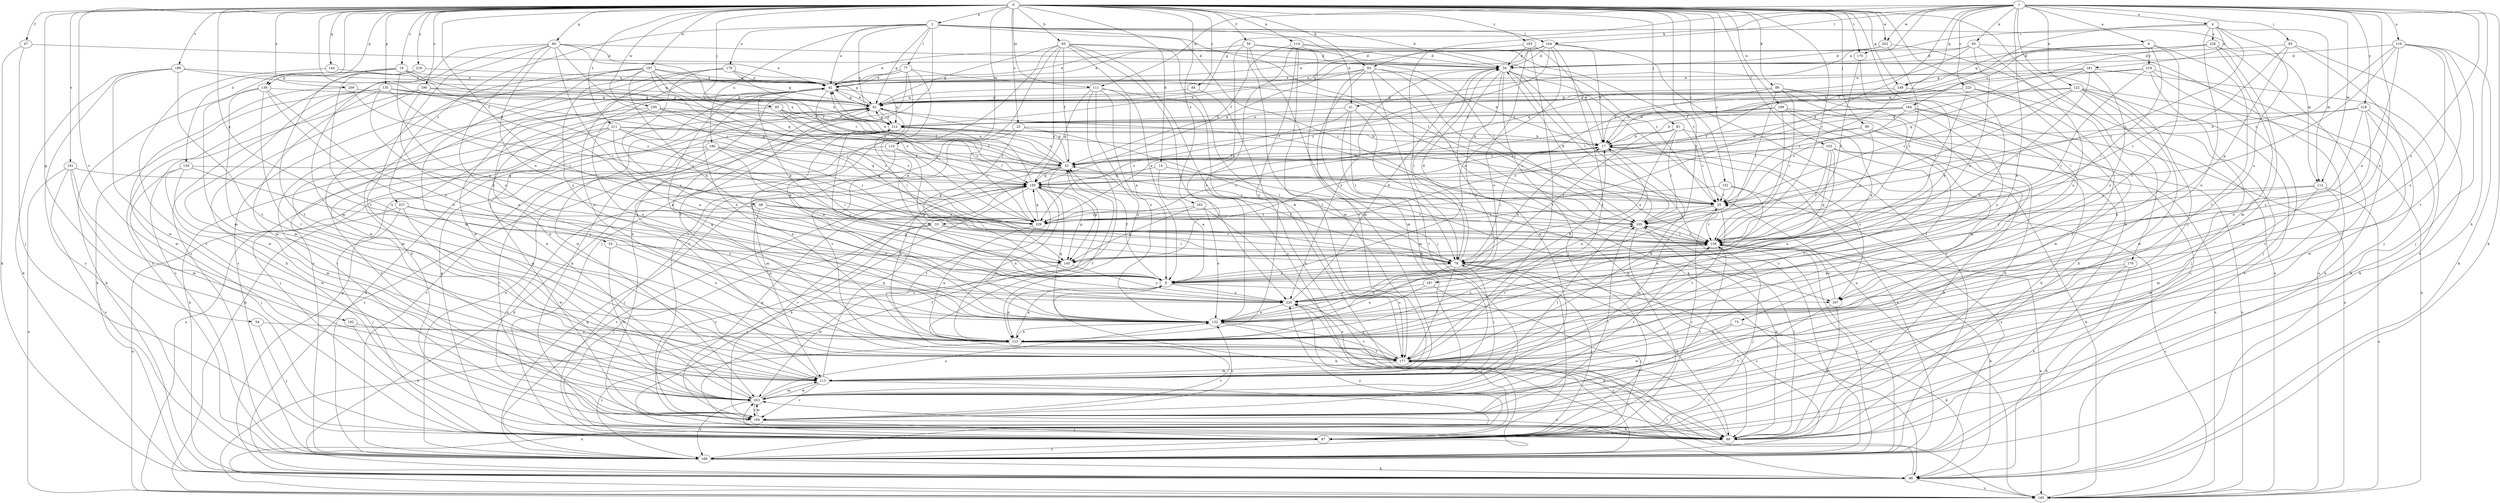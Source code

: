 strict digraph  {
0;
1;
2;
4;
6;
8;
14;
17;
19;
22;
25;
33;
34;
41;
42;
47;
48;
50;
52;
54;
55;
60;
61;
65;
69;
73;
77;
78;
80;
81;
83;
84;
85;
87;
89;
93;
95;
96;
103;
104;
105;
110;
111;
112;
113;
114;
116;
122;
123;
130;
132;
135;
139;
140;
144;
149;
150;
152;
159;
162;
167;
168;
170;
175;
177;
179;
180;
181;
184;
185;
187;
189;
190;
191;
192;
193;
194;
195;
197;
199;
202;
203;
209;
211;
212;
216;
218;
219;
220;
225;
227;
228;
229;
0 -> 2  [label=a];
0 -> 14  [label=b];
0 -> 19  [label=c];
0 -> 22  [label=c];
0 -> 25  [label=c];
0 -> 33  [label=d];
0 -> 47  [label=f];
0 -> 48  [label=f];
0 -> 50  [label=f];
0 -> 54  [label=g];
0 -> 55  [label=g];
0 -> 60  [label=g];
0 -> 65  [label=h];
0 -> 69  [label=h];
0 -> 73  [label=i];
0 -> 80  [label=j];
0 -> 81  [label=j];
0 -> 83  [label=j];
0 -> 84  [label=j];
0 -> 89  [label=k];
0 -> 93  [label=k];
0 -> 103  [label=l];
0 -> 110  [label=m];
0 -> 111  [label=m];
0 -> 114  [label=n];
0 -> 130  [label=o];
0 -> 135  [label=p];
0 -> 139  [label=p];
0 -> 144  [label=q];
0 -> 149  [label=q];
0 -> 152  [label=r];
0 -> 159  [label=r];
0 -> 162  [label=s];
0 -> 170  [label=t];
0 -> 175  [label=t];
0 -> 187  [label=v];
0 -> 189  [label=v];
0 -> 190  [label=v];
0 -> 191  [label=v];
0 -> 192  [label=v];
0 -> 193  [label=v];
0 -> 195  [label=w];
0 -> 197  [label=w];
0 -> 199  [label=w];
0 -> 202  [label=w];
0 -> 209  [label=x];
0 -> 211  [label=x];
0 -> 216  [label=y];
1 -> 4  [label=a];
1 -> 6  [label=a];
1 -> 33  [label=d];
1 -> 41  [label=e];
1 -> 61  [label=g];
1 -> 69  [label=h];
1 -> 85  [label=j];
1 -> 87  [label=j];
1 -> 93  [label=k];
1 -> 95  [label=k];
1 -> 96  [label=k];
1 -> 104  [label=l];
1 -> 111  [label=m];
1 -> 112  [label=m];
1 -> 116  [label=n];
1 -> 122  [label=n];
1 -> 123  [label=n];
1 -> 132  [label=o];
1 -> 149  [label=q];
1 -> 167  [label=s];
1 -> 202  [label=w];
1 -> 218  [label=y];
1 -> 225  [label=z];
2 -> 34  [label=d];
2 -> 41  [label=e];
2 -> 42  [label=e];
2 -> 61  [label=g];
2 -> 69  [label=h];
2 -> 77  [label=i];
2 -> 104  [label=l];
2 -> 105  [label=l];
2 -> 112  [label=m];
2 -> 159  [label=r];
2 -> 179  [label=u];
2 -> 180  [label=u];
2 -> 212  [label=x];
2 -> 227  [label=z];
4 -> 52  [label=f];
4 -> 112  [label=m];
4 -> 123  [label=n];
4 -> 167  [label=s];
4 -> 175  [label=t];
4 -> 181  [label=u];
4 -> 228  [label=z];
4 -> 229  [label=z];
6 -> 78  [label=i];
6 -> 149  [label=q];
6 -> 167  [label=s];
6 -> 177  [label=t];
6 -> 184  [label=u];
6 -> 219  [label=y];
8 -> 17  [label=b];
8 -> 52  [label=f];
8 -> 69  [label=h];
8 -> 123  [label=n];
8 -> 167  [label=s];
8 -> 220  [label=y];
14 -> 8  [label=a];
14 -> 150  [label=q];
14 -> 167  [label=s];
17 -> 52  [label=f];
17 -> 78  [label=i];
17 -> 123  [label=n];
17 -> 167  [label=s];
17 -> 168  [label=s];
17 -> 229  [label=z];
19 -> 8  [label=a];
19 -> 42  [label=e];
19 -> 113  [label=m];
19 -> 139  [label=p];
19 -> 150  [label=q];
19 -> 177  [label=t];
19 -> 229  [label=z];
22 -> 17  [label=b];
22 -> 78  [label=i];
22 -> 140  [label=p];
22 -> 177  [label=t];
25 -> 105  [label=l];
25 -> 113  [label=m];
25 -> 159  [label=r];
25 -> 177  [label=t];
25 -> 229  [label=z];
33 -> 78  [label=i];
33 -> 87  [label=j];
33 -> 159  [label=r];
33 -> 194  [label=v];
34 -> 42  [label=e];
34 -> 78  [label=i];
34 -> 87  [label=j];
34 -> 105  [label=l];
34 -> 132  [label=o];
34 -> 168  [label=s];
34 -> 185  [label=u];
34 -> 203  [label=w];
34 -> 220  [label=y];
41 -> 69  [label=h];
41 -> 78  [label=i];
41 -> 113  [label=m];
41 -> 212  [label=x];
41 -> 229  [label=z];
42 -> 61  [label=g];
42 -> 69  [label=h];
42 -> 132  [label=o];
42 -> 140  [label=p];
42 -> 203  [label=w];
42 -> 212  [label=x];
42 -> 229  [label=z];
47 -> 34  [label=d];
47 -> 87  [label=j];
47 -> 96  [label=k];
48 -> 105  [label=l];
48 -> 123  [label=n];
48 -> 140  [label=p];
48 -> 194  [label=v];
48 -> 229  [label=z];
50 -> 25  [label=c];
50 -> 34  [label=d];
50 -> 42  [label=e];
50 -> 87  [label=j];
50 -> 105  [label=l];
50 -> 113  [label=m];
50 -> 140  [label=p];
52 -> 17  [label=b];
52 -> 42  [label=e];
52 -> 61  [label=g];
52 -> 87  [label=j];
52 -> 123  [label=n];
52 -> 140  [label=p];
52 -> 150  [label=q];
52 -> 212  [label=x];
54 -> 87  [label=j];
54 -> 123  [label=n];
55 -> 132  [label=o];
55 -> 140  [label=p];
55 -> 203  [label=w];
60 -> 8  [label=a];
60 -> 25  [label=c];
60 -> 34  [label=d];
60 -> 42  [label=e];
60 -> 78  [label=i];
60 -> 113  [label=m];
60 -> 132  [label=o];
60 -> 168  [label=s];
60 -> 177  [label=t];
60 -> 229  [label=z];
61 -> 42  [label=e];
61 -> 78  [label=i];
61 -> 96  [label=k];
61 -> 105  [label=l];
61 -> 185  [label=u];
61 -> 212  [label=x];
65 -> 8  [label=a];
65 -> 34  [label=d];
65 -> 52  [label=f];
65 -> 61  [label=g];
65 -> 87  [label=j];
65 -> 168  [label=s];
65 -> 177  [label=t];
65 -> 194  [label=v];
65 -> 220  [label=y];
65 -> 229  [label=z];
69 -> 52  [label=f];
69 -> 105  [label=l];
69 -> 177  [label=t];
69 -> 203  [label=w];
73 -> 96  [label=k];
73 -> 123  [label=n];
73 -> 203  [label=w];
77 -> 8  [label=a];
77 -> 42  [label=e];
77 -> 105  [label=l];
77 -> 132  [label=o];
77 -> 168  [label=s];
77 -> 177  [label=t];
77 -> 203  [label=w];
78 -> 8  [label=a];
78 -> 34  [label=d];
78 -> 52  [label=f];
78 -> 69  [label=h];
78 -> 87  [label=j];
78 -> 123  [label=n];
78 -> 168  [label=s];
78 -> 177  [label=t];
80 -> 17  [label=b];
80 -> 69  [label=h];
80 -> 159  [label=r];
80 -> 185  [label=u];
80 -> 229  [label=z];
81 -> 8  [label=a];
81 -> 17  [label=b];
81 -> 25  [label=c];
81 -> 78  [label=i];
81 -> 105  [label=l];
81 -> 185  [label=u];
83 -> 25  [label=c];
83 -> 52  [label=f];
83 -> 113  [label=m];
83 -> 212  [label=x];
83 -> 229  [label=z];
84 -> 61  [label=g];
84 -> 185  [label=u];
85 -> 34  [label=d];
85 -> 87  [label=j];
85 -> 140  [label=p];
85 -> 159  [label=r];
85 -> 168  [label=s];
87 -> 25  [label=c];
87 -> 61  [label=g];
87 -> 168  [label=s];
87 -> 203  [label=w];
89 -> 61  [label=g];
89 -> 69  [label=h];
89 -> 105  [label=l];
89 -> 113  [label=m];
89 -> 159  [label=r];
89 -> 177  [label=t];
89 -> 229  [label=z];
93 -> 17  [label=b];
93 -> 42  [label=e];
93 -> 96  [label=k];
93 -> 113  [label=m];
93 -> 159  [label=r];
93 -> 177  [label=t];
93 -> 194  [label=v];
93 -> 212  [label=x];
95 -> 8  [label=a];
95 -> 34  [label=d];
95 -> 42  [label=e];
95 -> 132  [label=o];
95 -> 150  [label=q];
95 -> 185  [label=u];
96 -> 61  [label=g];
96 -> 177  [label=t];
96 -> 185  [label=u];
96 -> 220  [label=y];
103 -> 52  [label=f];
103 -> 69  [label=h];
103 -> 123  [label=n];
103 -> 140  [label=p];
103 -> 159  [label=r];
103 -> 177  [label=t];
104 -> 8  [label=a];
104 -> 17  [label=b];
104 -> 34  [label=d];
104 -> 42  [label=e];
104 -> 61  [label=g];
104 -> 150  [label=q];
104 -> 168  [label=s];
104 -> 177  [label=t];
104 -> 229  [label=z];
105 -> 34  [label=d];
105 -> 69  [label=h];
105 -> 87  [label=j];
105 -> 159  [label=r];
110 -> 8  [label=a];
110 -> 52  [label=f];
110 -> 96  [label=k];
110 -> 113  [label=m];
111 -> 8  [label=a];
111 -> 61  [label=g];
111 -> 69  [label=h];
111 -> 123  [label=n];
111 -> 132  [label=o];
111 -> 150  [label=q];
111 -> 185  [label=u];
112 -> 25  [label=c];
112 -> 113  [label=m];
112 -> 159  [label=r];
112 -> 185  [label=u];
112 -> 203  [label=w];
113 -> 42  [label=e];
113 -> 78  [label=i];
113 -> 105  [label=l];
113 -> 150  [label=q];
113 -> 185  [label=u];
113 -> 194  [label=v];
113 -> 203  [label=w];
114 -> 25  [label=c];
114 -> 34  [label=d];
114 -> 52  [label=f];
114 -> 113  [label=m];
114 -> 123  [label=n];
114 -> 132  [label=o];
114 -> 177  [label=t];
116 -> 8  [label=a];
116 -> 25  [label=c];
116 -> 34  [label=d];
116 -> 87  [label=j];
116 -> 96  [label=k];
116 -> 105  [label=l];
116 -> 132  [label=o];
116 -> 177  [label=t];
122 -> 17  [label=b];
122 -> 25  [label=c];
122 -> 61  [label=g];
122 -> 87  [label=j];
122 -> 105  [label=l];
122 -> 123  [label=n];
122 -> 168  [label=s];
122 -> 185  [label=u];
122 -> 203  [label=w];
123 -> 8  [label=a];
123 -> 61  [label=g];
123 -> 159  [label=r];
123 -> 168  [label=s];
123 -> 177  [label=t];
123 -> 194  [label=v];
130 -> 87  [label=j];
130 -> 113  [label=m];
130 -> 150  [label=q];
130 -> 203  [label=w];
130 -> 220  [label=y];
132 -> 17  [label=b];
132 -> 42  [label=e];
132 -> 69  [label=h];
132 -> 123  [label=n];
132 -> 150  [label=q];
132 -> 177  [label=t];
135 -> 8  [label=a];
135 -> 61  [label=g];
135 -> 96  [label=k];
135 -> 113  [label=m];
135 -> 150  [label=q];
135 -> 159  [label=r];
135 -> 203  [label=w];
135 -> 212  [label=x];
139 -> 61  [label=g];
139 -> 96  [label=k];
139 -> 113  [label=m];
139 -> 132  [label=o];
139 -> 177  [label=t];
139 -> 220  [label=y];
140 -> 203  [label=w];
140 -> 220  [label=y];
144 -> 42  [label=e];
144 -> 194  [label=v];
149 -> 17  [label=b];
149 -> 25  [label=c];
149 -> 61  [label=g];
149 -> 220  [label=y];
150 -> 25  [label=c];
150 -> 42  [label=e];
150 -> 69  [label=h];
150 -> 123  [label=n];
150 -> 140  [label=p];
150 -> 159  [label=r];
150 -> 168  [label=s];
150 -> 177  [label=t];
150 -> 194  [label=v];
152 -> 25  [label=c];
152 -> 123  [label=n];
152 -> 168  [label=s];
152 -> 229  [label=z];
159 -> 78  [label=i];
159 -> 87  [label=j];
159 -> 96  [label=k];
159 -> 105  [label=l];
159 -> 140  [label=p];
159 -> 168  [label=s];
159 -> 185  [label=u];
162 -> 132  [label=o];
162 -> 140  [label=p];
162 -> 168  [label=s];
162 -> 229  [label=z];
167 -> 69  [label=h];
167 -> 159  [label=r];
167 -> 194  [label=v];
168 -> 96  [label=k];
168 -> 150  [label=q];
168 -> 159  [label=r];
168 -> 212  [label=x];
168 -> 220  [label=y];
170 -> 8  [label=a];
170 -> 69  [label=h];
170 -> 96  [label=k];
170 -> 194  [label=v];
175 -> 159  [label=r];
175 -> 220  [label=y];
177 -> 17  [label=b];
177 -> 52  [label=f];
177 -> 113  [label=m];
177 -> 220  [label=y];
179 -> 42  [label=e];
179 -> 52  [label=f];
179 -> 61  [label=g];
179 -> 69  [label=h];
179 -> 123  [label=n];
179 -> 220  [label=y];
180 -> 8  [label=a];
180 -> 52  [label=f];
180 -> 78  [label=i];
180 -> 150  [label=q];
180 -> 168  [label=s];
180 -> 185  [label=u];
180 -> 194  [label=v];
181 -> 42  [label=e];
181 -> 96  [label=k];
181 -> 150  [label=q];
181 -> 159  [label=r];
181 -> 212  [label=x];
181 -> 220  [label=y];
184 -> 17  [label=b];
184 -> 25  [label=c];
184 -> 52  [label=f];
184 -> 177  [label=t];
184 -> 185  [label=u];
184 -> 212  [label=x];
184 -> 220  [label=y];
185 -> 17  [label=b];
185 -> 25  [label=c];
187 -> 87  [label=j];
187 -> 132  [label=o];
187 -> 220  [label=y];
189 -> 42  [label=e];
189 -> 61  [label=g];
189 -> 96  [label=k];
189 -> 168  [label=s];
189 -> 177  [label=t];
189 -> 203  [label=w];
190 -> 61  [label=g];
190 -> 69  [label=h];
190 -> 132  [label=o];
190 -> 168  [label=s];
190 -> 212  [label=x];
191 -> 87  [label=j];
191 -> 113  [label=m];
191 -> 150  [label=q];
191 -> 168  [label=s];
191 -> 185  [label=u];
192 -> 69  [label=h];
192 -> 123  [label=n];
193 -> 17  [label=b];
193 -> 34  [label=d];
193 -> 78  [label=i];
193 -> 132  [label=o];
193 -> 177  [label=t];
194 -> 61  [label=g];
194 -> 69  [label=h];
194 -> 87  [label=j];
194 -> 105  [label=l];
194 -> 132  [label=o];
194 -> 150  [label=q];
194 -> 159  [label=r];
194 -> 203  [label=w];
195 -> 105  [label=l];
195 -> 132  [label=o];
195 -> 194  [label=v];
195 -> 212  [label=x];
195 -> 229  [label=z];
197 -> 8  [label=a];
197 -> 25  [label=c];
197 -> 42  [label=e];
197 -> 61  [label=g];
197 -> 113  [label=m];
197 -> 159  [label=r];
197 -> 168  [label=s];
197 -> 203  [label=w];
197 -> 220  [label=y];
197 -> 229  [label=z];
199 -> 8  [label=a];
199 -> 52  [label=f];
199 -> 69  [label=h];
199 -> 159  [label=r];
199 -> 177  [label=t];
199 -> 212  [label=x];
202 -> 34  [label=d];
202 -> 42  [label=e];
202 -> 159  [label=r];
202 -> 185  [label=u];
203 -> 42  [label=e];
203 -> 113  [label=m];
203 -> 132  [label=o];
203 -> 159  [label=r];
203 -> 168  [label=s];
203 -> 194  [label=v];
209 -> 61  [label=g];
209 -> 159  [label=r];
209 -> 203  [label=w];
211 -> 8  [label=a];
211 -> 17  [label=b];
211 -> 52  [label=f];
211 -> 78  [label=i];
211 -> 87  [label=j];
211 -> 96  [label=k];
211 -> 159  [label=r];
211 -> 194  [label=v];
212 -> 17  [label=b];
212 -> 25  [label=c];
212 -> 61  [label=g];
212 -> 123  [label=n];
212 -> 168  [label=s];
212 -> 177  [label=t];
212 -> 220  [label=y];
212 -> 229  [label=z];
216 -> 42  [label=e];
216 -> 123  [label=n];
216 -> 168  [label=s];
218 -> 17  [label=b];
218 -> 69  [label=h];
218 -> 132  [label=o];
218 -> 203  [label=w];
218 -> 212  [label=x];
218 -> 220  [label=y];
219 -> 42  [label=e];
219 -> 52  [label=f];
219 -> 78  [label=i];
219 -> 87  [label=j];
219 -> 96  [label=k];
219 -> 194  [label=v];
220 -> 34  [label=d];
220 -> 87  [label=j];
220 -> 132  [label=o];
225 -> 17  [label=b];
225 -> 61  [label=g];
225 -> 78  [label=i];
225 -> 168  [label=s];
225 -> 203  [label=w];
227 -> 87  [label=j];
227 -> 185  [label=u];
227 -> 203  [label=w];
227 -> 220  [label=y];
227 -> 229  [label=z];
228 -> 34  [label=d];
228 -> 61  [label=g];
228 -> 113  [label=m];
228 -> 150  [label=q];
228 -> 194  [label=v];
228 -> 203  [label=w];
229 -> 123  [label=n];
229 -> 132  [label=o];
229 -> 150  [label=q];
}
